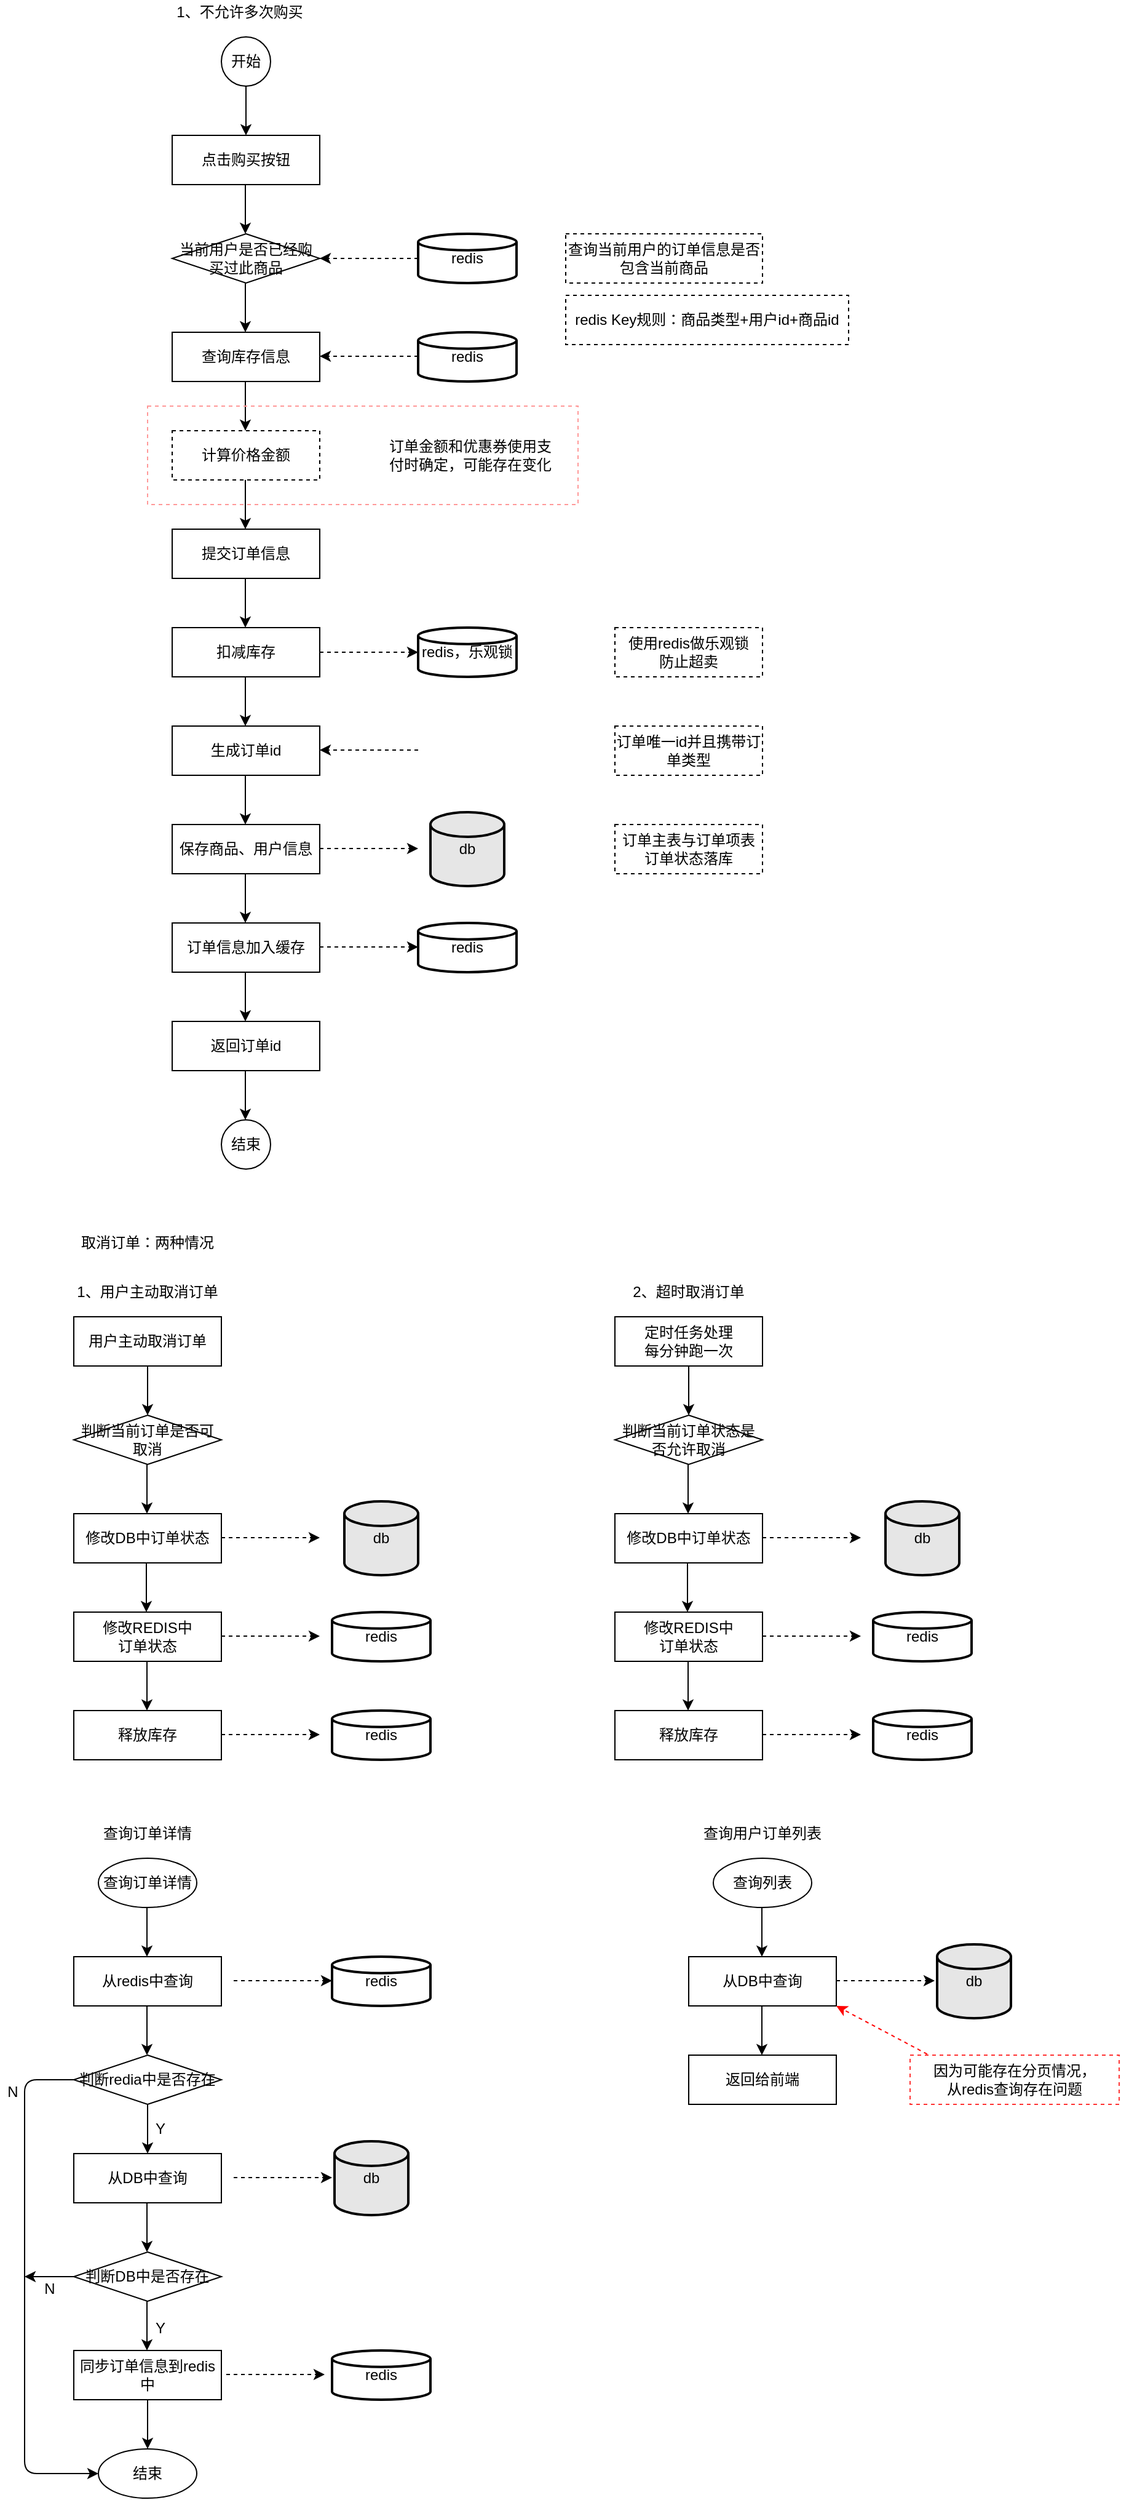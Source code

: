 <mxfile version="12.4.3" type="github" pages="1">
  <diagram id="hI4YDo3AI47wquy1er2c" name="第 1 页">
    <mxGraphModel dx="1550" dy="787" grid="1" gridSize="10" guides="1" tooltips="1" connect="1" arrows="1" fold="1" page="1" pageScale="1" pageWidth="1169" pageHeight="1654" math="0" shadow="0">
      <root>
        <mxCell id="0"/>
        <mxCell id="1" parent="0"/>
        <mxCell id="9cM0dpcqt3-kv-jDEAqP-2" value="开始" style="ellipse;whiteSpace=wrap;html=1;aspect=fixed;" vertex="1" parent="1">
          <mxGeometry x="200" y="80" width="40" height="40" as="geometry"/>
        </mxCell>
        <mxCell id="9cM0dpcqt3-kv-jDEAqP-5" value="点击购买按钮" style="rounded=0;whiteSpace=wrap;html=1;" vertex="1" parent="1">
          <mxGeometry x="160" y="160" width="120" height="40" as="geometry"/>
        </mxCell>
        <mxCell id="9cM0dpcqt3-kv-jDEAqP-7" value="当前用户是否已经购买过此商品" style="rhombus;whiteSpace=wrap;html=1;" vertex="1" parent="1">
          <mxGeometry x="160" y="240" width="120" height="40" as="geometry"/>
        </mxCell>
        <mxCell id="9cM0dpcqt3-kv-jDEAqP-9" value="查询库存信息" style="rounded=0;whiteSpace=wrap;html=1;" vertex="1" parent="1">
          <mxGeometry x="160" y="320" width="120" height="40" as="geometry"/>
        </mxCell>
        <mxCell id="9cM0dpcqt3-kv-jDEAqP-10" value="计算价格金额" style="rounded=0;whiteSpace=wrap;html=1;dashed=1;" vertex="1" parent="1">
          <mxGeometry x="160" y="400" width="120" height="40" as="geometry"/>
        </mxCell>
        <mxCell id="9cM0dpcqt3-kv-jDEAqP-13" value="1、不允许多次购买" style="text;html=1;strokeColor=none;fillColor=none;align=center;verticalAlign=middle;whiteSpace=wrap;rounded=0;" vertex="1" parent="1">
          <mxGeometry x="160" y="50" width="110" height="20" as="geometry"/>
        </mxCell>
        <mxCell id="9cM0dpcqt3-kv-jDEAqP-16" value="redis" style="strokeWidth=2;html=1;shape=mxgraph.flowchart.database;whiteSpace=wrap;" vertex="1" parent="1">
          <mxGeometry x="360" y="240" width="80" height="40" as="geometry"/>
        </mxCell>
        <mxCell id="9cM0dpcqt3-kv-jDEAqP-17" value="" style="endArrow=classic;html=1;dashed=1;entryX=1;entryY=0.5;entryDx=0;entryDy=0;exitX=0;exitY=0.5;exitDx=0;exitDy=0;exitPerimeter=0;" edge="1" parent="1" source="9cM0dpcqt3-kv-jDEAqP-16" target="9cM0dpcqt3-kv-jDEAqP-7">
          <mxGeometry width="50" height="50" relative="1" as="geometry">
            <mxPoint x="330" y="360" as="sourcePoint"/>
            <mxPoint x="380" y="310" as="targetPoint"/>
          </mxGeometry>
        </mxCell>
        <mxCell id="9cM0dpcqt3-kv-jDEAqP-18" value="redis" style="strokeWidth=2;html=1;shape=mxgraph.flowchart.database;whiteSpace=wrap;" vertex="1" parent="1">
          <mxGeometry x="360" y="320" width="80" height="40" as="geometry"/>
        </mxCell>
        <mxCell id="9cM0dpcqt3-kv-jDEAqP-19" value="" style="endArrow=classic;html=1;dashed=1;entryX=1;entryY=0.5;entryDx=0;entryDy=0;exitX=0;exitY=0.5;exitDx=0;exitDy=0;exitPerimeter=0;" edge="1" parent="1">
          <mxGeometry width="50" height="50" relative="1" as="geometry">
            <mxPoint x="360" y="339.5" as="sourcePoint"/>
            <mxPoint x="280" y="339.5" as="targetPoint"/>
          </mxGeometry>
        </mxCell>
        <mxCell id="9cM0dpcqt3-kv-jDEAqP-21" value="提交订单信息" style="rounded=0;whiteSpace=wrap;html=1;" vertex="1" parent="1">
          <mxGeometry x="160" y="480" width="120" height="40" as="geometry"/>
        </mxCell>
        <mxCell id="9cM0dpcqt3-kv-jDEAqP-22" value="扣减库存" style="rounded=0;whiteSpace=wrap;html=1;" vertex="1" parent="1">
          <mxGeometry x="160" y="560" width="120" height="40" as="geometry"/>
        </mxCell>
        <mxCell id="9cM0dpcqt3-kv-jDEAqP-23" value="redis，乐观锁" style="strokeWidth=2;html=1;shape=mxgraph.flowchart.database;whiteSpace=wrap;" vertex="1" parent="1">
          <mxGeometry x="360" y="560" width="80" height="40" as="geometry"/>
        </mxCell>
        <mxCell id="9cM0dpcqt3-kv-jDEAqP-24" value="生成订单id" style="rounded=0;whiteSpace=wrap;html=1;" vertex="1" parent="1">
          <mxGeometry x="160" y="640" width="120" height="40" as="geometry"/>
        </mxCell>
        <mxCell id="9cM0dpcqt3-kv-jDEAqP-25" value="" style="endArrow=classic;html=1;exitX=0.5;exitY=1;exitDx=0;exitDy=0;entryX=0.5;entryY=0;entryDx=0;entryDy=0;" edge="1" parent="1" source="9cM0dpcqt3-kv-jDEAqP-2" target="9cM0dpcqt3-kv-jDEAqP-5">
          <mxGeometry width="50" height="50" relative="1" as="geometry">
            <mxPoint x="330" y="170" as="sourcePoint"/>
            <mxPoint x="380" y="120" as="targetPoint"/>
          </mxGeometry>
        </mxCell>
        <mxCell id="9cM0dpcqt3-kv-jDEAqP-27" value="" style="endArrow=classic;html=1;exitX=0.5;exitY=1;exitDx=0;exitDy=0;entryX=0.5;entryY=0;entryDx=0;entryDy=0;" edge="1" parent="1">
          <mxGeometry width="50" height="50" relative="1" as="geometry">
            <mxPoint x="219.5" y="200" as="sourcePoint"/>
            <mxPoint x="219.5" y="240" as="targetPoint"/>
          </mxGeometry>
        </mxCell>
        <mxCell id="9cM0dpcqt3-kv-jDEAqP-28" value="" style="endArrow=classic;html=1;exitX=0.5;exitY=1;exitDx=0;exitDy=0;entryX=0.5;entryY=0;entryDx=0;entryDy=0;" edge="1" parent="1">
          <mxGeometry width="50" height="50" relative="1" as="geometry">
            <mxPoint x="219.5" y="280" as="sourcePoint"/>
            <mxPoint x="219.5" y="320" as="targetPoint"/>
          </mxGeometry>
        </mxCell>
        <mxCell id="9cM0dpcqt3-kv-jDEAqP-29" value="" style="endArrow=classic;html=1;exitX=0.5;exitY=1;exitDx=0;exitDy=0;entryX=0.5;entryY=0;entryDx=0;entryDy=0;" edge="1" parent="1">
          <mxGeometry width="50" height="50" relative="1" as="geometry">
            <mxPoint x="219.5" y="360" as="sourcePoint"/>
            <mxPoint x="219.5" y="400" as="targetPoint"/>
          </mxGeometry>
        </mxCell>
        <mxCell id="9cM0dpcqt3-kv-jDEAqP-30" value="" style="endArrow=classic;html=1;exitX=0.5;exitY=1;exitDx=0;exitDy=0;entryX=0.5;entryY=0;entryDx=0;entryDy=0;" edge="1" parent="1">
          <mxGeometry width="50" height="50" relative="1" as="geometry">
            <mxPoint x="219.5" y="440" as="sourcePoint"/>
            <mxPoint x="219.5" y="480" as="targetPoint"/>
          </mxGeometry>
        </mxCell>
        <mxCell id="9cM0dpcqt3-kv-jDEAqP-31" value="" style="endArrow=classic;html=1;exitX=0.5;exitY=1;exitDx=0;exitDy=0;entryX=0.5;entryY=0;entryDx=0;entryDy=0;" edge="1" parent="1">
          <mxGeometry width="50" height="50" relative="1" as="geometry">
            <mxPoint x="219.5" y="520" as="sourcePoint"/>
            <mxPoint x="219.5" y="560" as="targetPoint"/>
          </mxGeometry>
        </mxCell>
        <mxCell id="9cM0dpcqt3-kv-jDEAqP-32" value="" style="endArrow=classic;html=1;exitX=0.5;exitY=1;exitDx=0;exitDy=0;entryX=0.5;entryY=0;entryDx=0;entryDy=0;" edge="1" parent="1">
          <mxGeometry width="50" height="50" relative="1" as="geometry">
            <mxPoint x="219.5" y="600" as="sourcePoint"/>
            <mxPoint x="219.5" y="640" as="targetPoint"/>
          </mxGeometry>
        </mxCell>
        <mxCell id="9cM0dpcqt3-kv-jDEAqP-33" value="" style="endArrow=classic;html=1;exitX=0.5;exitY=1;exitDx=0;exitDy=0;entryX=0.5;entryY=0;entryDx=0;entryDy=0;" edge="1" parent="1">
          <mxGeometry width="50" height="50" relative="1" as="geometry">
            <mxPoint x="219.5" y="680" as="sourcePoint"/>
            <mxPoint x="219.5" y="720" as="targetPoint"/>
          </mxGeometry>
        </mxCell>
        <mxCell id="9cM0dpcqt3-kv-jDEAqP-36" value="" style="endArrow=classic;html=1;dashed=1;exitX=1;exitY=0.5;exitDx=0;exitDy=0;entryX=0;entryY=0.5;entryDx=0;entryDy=0;entryPerimeter=0;" edge="1" parent="1" source="9cM0dpcqt3-kv-jDEAqP-22" target="9cM0dpcqt3-kv-jDEAqP-23">
          <mxGeometry width="50" height="50" relative="1" as="geometry">
            <mxPoint x="400" y="530" as="sourcePoint"/>
            <mxPoint x="440" y="510" as="targetPoint"/>
          </mxGeometry>
        </mxCell>
        <mxCell id="9cM0dpcqt3-kv-jDEAqP-41" value="" style="shape=image;html=1;verticalAlign=top;verticalLabelPosition=bottom;labelBackgroundColor=#ffffff;imageAspect=0;aspect=fixed;image=https://cdn3.iconfinder.com/data/icons/adobe-tools/512/Id-128.png" vertex="1" parent="1">
          <mxGeometry x="370" y="630" width="60" height="60" as="geometry"/>
        </mxCell>
        <mxCell id="9cM0dpcqt3-kv-jDEAqP-42" value="" style="endArrow=classic;html=1;dashed=1;entryX=1;entryY=0.5;entryDx=0;entryDy=0;exitX=0;exitY=0.5;exitDx=0;exitDy=0;exitPerimeter=0;" edge="1" parent="1">
          <mxGeometry width="50" height="50" relative="1" as="geometry">
            <mxPoint x="360" y="659.5" as="sourcePoint"/>
            <mxPoint x="280" y="659.5" as="targetPoint"/>
          </mxGeometry>
        </mxCell>
        <mxCell id="9cM0dpcqt3-kv-jDEAqP-43" value="保存商品、用户信息" style="rounded=0;whiteSpace=wrap;html=1;" vertex="1" parent="1">
          <mxGeometry x="160" y="720" width="120" height="40" as="geometry"/>
        </mxCell>
        <mxCell id="9cM0dpcqt3-kv-jDEAqP-45" value="" style="endArrow=classic;html=1;dashed=1;exitX=1;exitY=0.5;exitDx=0;exitDy=0;entryX=0;entryY=0.5;entryDx=0;entryDy=0;entryPerimeter=0;" edge="1" parent="1">
          <mxGeometry width="50" height="50" relative="1" as="geometry">
            <mxPoint x="280" y="739.5" as="sourcePoint"/>
            <mxPoint x="360" y="739.5" as="targetPoint"/>
          </mxGeometry>
        </mxCell>
        <mxCell id="9cM0dpcqt3-kv-jDEAqP-46" value="订单信息加入缓存" style="rounded=0;whiteSpace=wrap;html=1;" vertex="1" parent="1">
          <mxGeometry x="160" y="800" width="120" height="40" as="geometry"/>
        </mxCell>
        <mxCell id="9cM0dpcqt3-kv-jDEAqP-47" value="" style="endArrow=classic;html=1;exitX=0.5;exitY=1;exitDx=0;exitDy=0;entryX=0.5;entryY=0;entryDx=0;entryDy=0;" edge="1" parent="1">
          <mxGeometry width="50" height="50" relative="1" as="geometry">
            <mxPoint x="219.5" y="760" as="sourcePoint"/>
            <mxPoint x="219.5" y="800" as="targetPoint"/>
          </mxGeometry>
        </mxCell>
        <mxCell id="9cM0dpcqt3-kv-jDEAqP-50" value="redis" style="strokeWidth=2;html=1;shape=mxgraph.flowchart.database;whiteSpace=wrap;" vertex="1" parent="1">
          <mxGeometry x="360" y="800" width="80" height="40" as="geometry"/>
        </mxCell>
        <mxCell id="9cM0dpcqt3-kv-jDEAqP-51" value="" style="endArrow=classic;html=1;dashed=1;exitX=1;exitY=0.5;exitDx=0;exitDy=0;entryX=0;entryY=0.5;entryDx=0;entryDy=0;entryPerimeter=0;" edge="1" parent="1">
          <mxGeometry width="50" height="50" relative="1" as="geometry">
            <mxPoint x="280" y="819.5" as="sourcePoint"/>
            <mxPoint x="360" y="819.5" as="targetPoint"/>
          </mxGeometry>
        </mxCell>
        <mxCell id="9cM0dpcqt3-kv-jDEAqP-52" value="db" style="strokeWidth=2;html=1;shape=mxgraph.flowchart.database;whiteSpace=wrap;fillColor=#E6E6E6;" vertex="1" parent="1">
          <mxGeometry x="370" y="710" width="60" height="60" as="geometry"/>
        </mxCell>
        <mxCell id="9cM0dpcqt3-kv-jDEAqP-53" value="返回订单id" style="rounded=0;whiteSpace=wrap;html=1;" vertex="1" parent="1">
          <mxGeometry x="160" y="880" width="120" height="40" as="geometry"/>
        </mxCell>
        <mxCell id="9cM0dpcqt3-kv-jDEAqP-54" value="" style="endArrow=classic;html=1;exitX=0.5;exitY=1;exitDx=0;exitDy=0;entryX=0.5;entryY=0;entryDx=0;entryDy=0;" edge="1" parent="1">
          <mxGeometry width="50" height="50" relative="1" as="geometry">
            <mxPoint x="219.5" y="840" as="sourcePoint"/>
            <mxPoint x="219.5" y="880" as="targetPoint"/>
          </mxGeometry>
        </mxCell>
        <mxCell id="9cM0dpcqt3-kv-jDEAqP-56" value="结束" style="ellipse;whiteSpace=wrap;html=1;aspect=fixed;" vertex="1" parent="1">
          <mxGeometry x="200" y="960" width="40" height="40" as="geometry"/>
        </mxCell>
        <mxCell id="9cM0dpcqt3-kv-jDEAqP-57" value="" style="endArrow=classic;html=1;exitX=0.5;exitY=1;exitDx=0;exitDy=0;entryX=0.5;entryY=0;entryDx=0;entryDy=0;" edge="1" parent="1">
          <mxGeometry width="50" height="50" relative="1" as="geometry">
            <mxPoint x="219.5" y="920" as="sourcePoint"/>
            <mxPoint x="219.5" y="960" as="targetPoint"/>
          </mxGeometry>
        </mxCell>
        <mxCell id="9cM0dpcqt3-kv-jDEAqP-59" value="使用redis做乐观锁&lt;br&gt;防止超卖" style="rounded=0;whiteSpace=wrap;html=1;fillColor=none;dashed=1;" vertex="1" parent="1">
          <mxGeometry x="520" y="560" width="120" height="40" as="geometry"/>
        </mxCell>
        <mxCell id="9cM0dpcqt3-kv-jDEAqP-60" value="订单唯一id并且携带订单类型" style="rounded=0;whiteSpace=wrap;html=1;fillColor=none;dashed=1;" vertex="1" parent="1">
          <mxGeometry x="520" y="640" width="120" height="40" as="geometry"/>
        </mxCell>
        <mxCell id="9cM0dpcqt3-kv-jDEAqP-61" value="订单主表与订单项表&lt;br&gt;订单状态落库" style="rounded=0;whiteSpace=wrap;html=1;fillColor=none;dashed=1;" vertex="1" parent="1">
          <mxGeometry x="520" y="720" width="120" height="40" as="geometry"/>
        </mxCell>
        <mxCell id="9cM0dpcqt3-kv-jDEAqP-64" value="查询当前用户的订单信息是否&lt;br&gt;包含当前商品" style="rounded=0;whiteSpace=wrap;html=1;fillColor=none;dashed=1;" vertex="1" parent="1">
          <mxGeometry x="480" y="240" width="160" height="40" as="geometry"/>
        </mxCell>
        <mxCell id="9cM0dpcqt3-kv-jDEAqP-65" value="" style="rounded=0;whiteSpace=wrap;html=1;dashed=1;fillColor=none;strokeColor=#FF9999;" vertex="1" parent="1">
          <mxGeometry x="140" y="380" width="350" height="80" as="geometry"/>
        </mxCell>
        <mxCell id="9cM0dpcqt3-kv-jDEAqP-66" value="订单金额和优惠券使用支付时确定，可能存在变化" style="text;html=1;strokeColor=none;fillColor=none;align=center;verticalAlign=middle;whiteSpace=wrap;rounded=0;dashed=1;" vertex="1" parent="1">
          <mxGeometry x="335" y="410" width="135" height="20" as="geometry"/>
        </mxCell>
        <mxCell id="9cM0dpcqt3-kv-jDEAqP-70" value="redis Key规则：商品类型+用户id+商品id" style="rounded=0;whiteSpace=wrap;html=1;fillColor=none;dashed=1;" vertex="1" parent="1">
          <mxGeometry x="480" y="290" width="230" height="40" as="geometry"/>
        </mxCell>
        <mxCell id="9cM0dpcqt3-kv-jDEAqP-72" value="取消订单：两种情况" style="text;html=1;strokeColor=none;fillColor=none;align=center;verticalAlign=middle;whiteSpace=wrap;rounded=0;dashed=1;" vertex="1" parent="1">
          <mxGeometry x="80" y="1050" width="120" height="20" as="geometry"/>
        </mxCell>
        <mxCell id="9cM0dpcqt3-kv-jDEAqP-73" value="1、用户主动取消订单" style="text;html=1;strokeColor=none;fillColor=none;align=center;verticalAlign=middle;whiteSpace=wrap;rounded=0;dashed=1;" vertex="1" parent="1">
          <mxGeometry x="80" y="1090" width="120" height="20" as="geometry"/>
        </mxCell>
        <mxCell id="9cM0dpcqt3-kv-jDEAqP-76" value="用户主动取消订单" style="rounded=0;whiteSpace=wrap;html=1;strokeColor=#000000;fillColor=none;" vertex="1" parent="1">
          <mxGeometry x="80" y="1120" width="120" height="40" as="geometry"/>
        </mxCell>
        <mxCell id="9cM0dpcqt3-kv-jDEAqP-81" value="修改DB中订单状态" style="rounded=0;whiteSpace=wrap;html=1;strokeColor=#000000;fillColor=none;" vertex="1" parent="1">
          <mxGeometry x="80" y="1280" width="120" height="40" as="geometry"/>
        </mxCell>
        <mxCell id="9cM0dpcqt3-kv-jDEAqP-83" value="修改REDIS中&lt;br&gt;订单状态" style="rounded=0;whiteSpace=wrap;html=1;strokeColor=#000000;fillColor=none;" vertex="1" parent="1">
          <mxGeometry x="80" y="1360" width="120" height="40" as="geometry"/>
        </mxCell>
        <mxCell id="9cM0dpcqt3-kv-jDEAqP-84" value="db" style="strokeWidth=2;html=1;shape=mxgraph.flowchart.database;whiteSpace=wrap;fillColor=#E6E6E6;" vertex="1" parent="1">
          <mxGeometry x="300" y="1270" width="60" height="60" as="geometry"/>
        </mxCell>
        <mxCell id="9cM0dpcqt3-kv-jDEAqP-85" value="" style="endArrow=classic;html=1;dashed=1;exitX=1;exitY=0.5;exitDx=0;exitDy=0;entryX=0;entryY=0.5;entryDx=0;entryDy=0;entryPerimeter=0;" edge="1" parent="1">
          <mxGeometry width="50" height="50" relative="1" as="geometry">
            <mxPoint x="200" y="1299.5" as="sourcePoint"/>
            <mxPoint x="280" y="1299.5" as="targetPoint"/>
          </mxGeometry>
        </mxCell>
        <mxCell id="9cM0dpcqt3-kv-jDEAqP-87" value="" style="endArrow=classic;html=1;dashed=1;exitX=1;exitY=0.5;exitDx=0;exitDy=0;entryX=0;entryY=0.5;entryDx=0;entryDy=0;entryPerimeter=0;" edge="1" parent="1">
          <mxGeometry width="50" height="50" relative="1" as="geometry">
            <mxPoint x="200" y="1379.5" as="sourcePoint"/>
            <mxPoint x="280" y="1379.5" as="targetPoint"/>
          </mxGeometry>
        </mxCell>
        <mxCell id="9cM0dpcqt3-kv-jDEAqP-88" value="redis" style="strokeWidth=2;html=1;shape=mxgraph.flowchart.database;whiteSpace=wrap;" vertex="1" parent="1">
          <mxGeometry x="290" y="1360" width="80" height="40" as="geometry"/>
        </mxCell>
        <mxCell id="9cM0dpcqt3-kv-jDEAqP-89" value="判断当前订单是否可取消" style="rhombus;whiteSpace=wrap;html=1;strokeColor=#000000;fillColor=none;" vertex="1" parent="1">
          <mxGeometry x="80" y="1200" width="120" height="40" as="geometry"/>
        </mxCell>
        <mxCell id="9cM0dpcqt3-kv-jDEAqP-90" value="" style="endArrow=classic;html=1;exitX=0.5;exitY=1;exitDx=0;exitDy=0;entryX=0.5;entryY=0;entryDx=0;entryDy=0;" edge="1" parent="1" source="9cM0dpcqt3-kv-jDEAqP-76" target="9cM0dpcqt3-kv-jDEAqP-89">
          <mxGeometry width="50" height="50" relative="1" as="geometry">
            <mxPoint x="330" y="1170" as="sourcePoint"/>
            <mxPoint x="380" y="1120" as="targetPoint"/>
          </mxGeometry>
        </mxCell>
        <mxCell id="9cM0dpcqt3-kv-jDEAqP-92" value="" style="endArrow=classic;html=1;exitX=0.5;exitY=1;exitDx=0;exitDy=0;entryX=0.5;entryY=0;entryDx=0;entryDy=0;" edge="1" parent="1">
          <mxGeometry width="50" height="50" relative="1" as="geometry">
            <mxPoint x="139.5" y="1240" as="sourcePoint"/>
            <mxPoint x="139.5" y="1280" as="targetPoint"/>
          </mxGeometry>
        </mxCell>
        <mxCell id="9cM0dpcqt3-kv-jDEAqP-93" value="" style="endArrow=classic;html=1;exitX=0.5;exitY=1;exitDx=0;exitDy=0;entryX=0.5;entryY=0;entryDx=0;entryDy=0;" edge="1" parent="1">
          <mxGeometry width="50" height="50" relative="1" as="geometry">
            <mxPoint x="139" y="1320" as="sourcePoint"/>
            <mxPoint x="139" y="1360" as="targetPoint"/>
          </mxGeometry>
        </mxCell>
        <mxCell id="9cM0dpcqt3-kv-jDEAqP-117" value="2、超时取消订单" style="text;html=1;strokeColor=none;fillColor=none;align=center;verticalAlign=middle;whiteSpace=wrap;rounded=0;dashed=1;" vertex="1" parent="1">
          <mxGeometry x="520" y="1090" width="120" height="20" as="geometry"/>
        </mxCell>
        <mxCell id="9cM0dpcqt3-kv-jDEAqP-118" value="定时任务处理&lt;br&gt;每分钟跑一次" style="rounded=0;whiteSpace=wrap;html=1;strokeColor=#000000;fillColor=none;" vertex="1" parent="1">
          <mxGeometry x="520" y="1120" width="120" height="40" as="geometry"/>
        </mxCell>
        <mxCell id="9cM0dpcqt3-kv-jDEAqP-119" value="修改DB中订单状态" style="rounded=0;whiteSpace=wrap;html=1;strokeColor=#000000;fillColor=none;" vertex="1" parent="1">
          <mxGeometry x="520" y="1280" width="120" height="40" as="geometry"/>
        </mxCell>
        <mxCell id="9cM0dpcqt3-kv-jDEAqP-120" value="修改REDIS中&lt;br&gt;订单状态" style="rounded=0;whiteSpace=wrap;html=1;strokeColor=#000000;fillColor=none;" vertex="1" parent="1">
          <mxGeometry x="520" y="1360" width="120" height="40" as="geometry"/>
        </mxCell>
        <mxCell id="9cM0dpcqt3-kv-jDEAqP-121" value="db" style="strokeWidth=2;html=1;shape=mxgraph.flowchart.database;whiteSpace=wrap;fillColor=#E6E6E6;" vertex="1" parent="1">
          <mxGeometry x="740" y="1270" width="60" height="60" as="geometry"/>
        </mxCell>
        <mxCell id="9cM0dpcqt3-kv-jDEAqP-122" value="" style="endArrow=classic;html=1;dashed=1;exitX=1;exitY=0.5;exitDx=0;exitDy=0;entryX=0;entryY=0.5;entryDx=0;entryDy=0;entryPerimeter=0;" edge="1" parent="1">
          <mxGeometry width="50" height="50" relative="1" as="geometry">
            <mxPoint x="640" y="1299.5" as="sourcePoint"/>
            <mxPoint x="720" y="1299.5" as="targetPoint"/>
          </mxGeometry>
        </mxCell>
        <mxCell id="9cM0dpcqt3-kv-jDEAqP-123" value="" style="endArrow=classic;html=1;dashed=1;exitX=1;exitY=0.5;exitDx=0;exitDy=0;entryX=0;entryY=0.5;entryDx=0;entryDy=0;entryPerimeter=0;" edge="1" parent="1">
          <mxGeometry width="50" height="50" relative="1" as="geometry">
            <mxPoint x="640" y="1379.5" as="sourcePoint"/>
            <mxPoint x="720" y="1379.5" as="targetPoint"/>
          </mxGeometry>
        </mxCell>
        <mxCell id="9cM0dpcqt3-kv-jDEAqP-124" value="redis" style="strokeWidth=2;html=1;shape=mxgraph.flowchart.database;whiteSpace=wrap;" vertex="1" parent="1">
          <mxGeometry x="730" y="1360" width="80" height="40" as="geometry"/>
        </mxCell>
        <mxCell id="9cM0dpcqt3-kv-jDEAqP-125" value="判断当前订单状态是否允许取消" style="rhombus;whiteSpace=wrap;html=1;strokeColor=#000000;fillColor=none;" vertex="1" parent="1">
          <mxGeometry x="520" y="1200" width="120" height="40" as="geometry"/>
        </mxCell>
        <mxCell id="9cM0dpcqt3-kv-jDEAqP-126" value="" style="endArrow=classic;html=1;exitX=0.5;exitY=1;exitDx=0;exitDy=0;entryX=0.5;entryY=0;entryDx=0;entryDy=0;" edge="1" parent="1" source="9cM0dpcqt3-kv-jDEAqP-118" target="9cM0dpcqt3-kv-jDEAqP-125">
          <mxGeometry width="50" height="50" relative="1" as="geometry">
            <mxPoint x="770" y="1170" as="sourcePoint"/>
            <mxPoint x="820" y="1120" as="targetPoint"/>
          </mxGeometry>
        </mxCell>
        <mxCell id="9cM0dpcqt3-kv-jDEAqP-127" value="" style="endArrow=classic;html=1;exitX=0.5;exitY=1;exitDx=0;exitDy=0;entryX=0.5;entryY=0;entryDx=0;entryDy=0;" edge="1" parent="1">
          <mxGeometry width="50" height="50" relative="1" as="geometry">
            <mxPoint x="579.5" y="1240" as="sourcePoint"/>
            <mxPoint x="579.5" y="1280" as="targetPoint"/>
          </mxGeometry>
        </mxCell>
        <mxCell id="9cM0dpcqt3-kv-jDEAqP-128" value="" style="endArrow=classic;html=1;exitX=0.5;exitY=1;exitDx=0;exitDy=0;entryX=0.5;entryY=0;entryDx=0;entryDy=0;" edge="1" parent="1">
          <mxGeometry width="50" height="50" relative="1" as="geometry">
            <mxPoint x="579" y="1320" as="sourcePoint"/>
            <mxPoint x="579" y="1360" as="targetPoint"/>
          </mxGeometry>
        </mxCell>
        <mxCell id="9cM0dpcqt3-kv-jDEAqP-129" value="释放库存" style="rounded=0;whiteSpace=wrap;html=1;strokeColor=#000000;fillColor=none;" vertex="1" parent="1">
          <mxGeometry x="80" y="1440" width="120" height="40" as="geometry"/>
        </mxCell>
        <mxCell id="9cM0dpcqt3-kv-jDEAqP-130" value="" style="endArrow=classic;html=1;dashed=1;exitX=1;exitY=0.5;exitDx=0;exitDy=0;entryX=0;entryY=0.5;entryDx=0;entryDy=0;entryPerimeter=0;" edge="1" parent="1">
          <mxGeometry width="50" height="50" relative="1" as="geometry">
            <mxPoint x="200" y="1459.5" as="sourcePoint"/>
            <mxPoint x="280" y="1459.5" as="targetPoint"/>
          </mxGeometry>
        </mxCell>
        <mxCell id="9cM0dpcqt3-kv-jDEAqP-131" value="redis" style="strokeWidth=2;html=1;shape=mxgraph.flowchart.database;whiteSpace=wrap;" vertex="1" parent="1">
          <mxGeometry x="290" y="1440" width="80" height="40" as="geometry"/>
        </mxCell>
        <mxCell id="9cM0dpcqt3-kv-jDEAqP-132" value="" style="endArrow=classic;html=1;exitX=0.5;exitY=1;exitDx=0;exitDy=0;entryX=0.5;entryY=0;entryDx=0;entryDy=0;" edge="1" parent="1">
          <mxGeometry width="50" height="50" relative="1" as="geometry">
            <mxPoint x="139.5" y="1400" as="sourcePoint"/>
            <mxPoint x="139.5" y="1440" as="targetPoint"/>
          </mxGeometry>
        </mxCell>
        <mxCell id="9cM0dpcqt3-kv-jDEAqP-134" value="释放库存" style="rounded=0;whiteSpace=wrap;html=1;strokeColor=#000000;fillColor=none;" vertex="1" parent="1">
          <mxGeometry x="520" y="1440" width="120" height="40" as="geometry"/>
        </mxCell>
        <mxCell id="9cM0dpcqt3-kv-jDEAqP-135" value="" style="endArrow=classic;html=1;dashed=1;exitX=1;exitY=0.5;exitDx=0;exitDy=0;entryX=0;entryY=0.5;entryDx=0;entryDy=0;entryPerimeter=0;" edge="1" parent="1">
          <mxGeometry width="50" height="50" relative="1" as="geometry">
            <mxPoint x="640" y="1459.5" as="sourcePoint"/>
            <mxPoint x="720" y="1459.5" as="targetPoint"/>
          </mxGeometry>
        </mxCell>
        <mxCell id="9cM0dpcqt3-kv-jDEAqP-136" value="redis" style="strokeWidth=2;html=1;shape=mxgraph.flowchart.database;whiteSpace=wrap;" vertex="1" parent="1">
          <mxGeometry x="730" y="1440" width="80" height="40" as="geometry"/>
        </mxCell>
        <mxCell id="9cM0dpcqt3-kv-jDEAqP-137" value="" style="endArrow=classic;html=1;exitX=0.5;exitY=1;exitDx=0;exitDy=0;entryX=0.5;entryY=0;entryDx=0;entryDy=0;" edge="1" parent="1">
          <mxGeometry width="50" height="50" relative="1" as="geometry">
            <mxPoint x="579.5" y="1400" as="sourcePoint"/>
            <mxPoint x="579.5" y="1440" as="targetPoint"/>
          </mxGeometry>
        </mxCell>
        <mxCell id="9cM0dpcqt3-kv-jDEAqP-139" value="查询订单详情" style="text;html=1;strokeColor=none;fillColor=none;align=center;verticalAlign=middle;whiteSpace=wrap;rounded=0;dashed=1;" vertex="1" parent="1">
          <mxGeometry x="80" y="1530" width="120" height="20" as="geometry"/>
        </mxCell>
        <mxCell id="9cM0dpcqt3-kv-jDEAqP-141" value="查询订单详情" style="ellipse;whiteSpace=wrap;html=1;strokeColor=#000000;fillColor=none;" vertex="1" parent="1">
          <mxGeometry x="100" y="1560" width="80" height="40" as="geometry"/>
        </mxCell>
        <mxCell id="9cM0dpcqt3-kv-jDEAqP-143" value="" style="endArrow=classic;html=1;exitX=0.5;exitY=1;exitDx=0;exitDy=0;entryX=0.5;entryY=0;entryDx=0;entryDy=0;" edge="1" parent="1">
          <mxGeometry width="50" height="50" relative="1" as="geometry">
            <mxPoint x="139.5" y="1600" as="sourcePoint"/>
            <mxPoint x="139.5" y="1640" as="targetPoint"/>
          </mxGeometry>
        </mxCell>
        <mxCell id="9cM0dpcqt3-kv-jDEAqP-144" value="从redis中查询" style="rounded=0;whiteSpace=wrap;html=1;strokeColor=#000000;fillColor=none;" vertex="1" parent="1">
          <mxGeometry x="80" y="1640" width="120" height="40" as="geometry"/>
        </mxCell>
        <mxCell id="9cM0dpcqt3-kv-jDEAqP-146" value="判断redia中是否存在" style="rhombus;whiteSpace=wrap;html=1;strokeColor=#000000;fillColor=none;" vertex="1" parent="1">
          <mxGeometry x="80" y="1720" width="120" height="40" as="geometry"/>
        </mxCell>
        <mxCell id="9cM0dpcqt3-kv-jDEAqP-147" value="" style="endArrow=classic;html=1;dashed=1;exitX=1;exitY=0.5;exitDx=0;exitDy=0;entryX=0;entryY=0.5;entryDx=0;entryDy=0;entryPerimeter=0;" edge="1" parent="1">
          <mxGeometry width="50" height="50" relative="1" as="geometry">
            <mxPoint x="210" y="1659.5" as="sourcePoint"/>
            <mxPoint x="290" y="1659.5" as="targetPoint"/>
          </mxGeometry>
        </mxCell>
        <mxCell id="9cM0dpcqt3-kv-jDEAqP-148" value="redis" style="strokeWidth=2;html=1;shape=mxgraph.flowchart.database;whiteSpace=wrap;" vertex="1" parent="1">
          <mxGeometry x="290" y="1640" width="80" height="40" as="geometry"/>
        </mxCell>
        <mxCell id="9cM0dpcqt3-kv-jDEAqP-149" value="" style="endArrow=classic;html=1;exitX=0.5;exitY=1;exitDx=0;exitDy=0;entryX=0.5;entryY=0;entryDx=0;entryDy=0;" edge="1" parent="1">
          <mxGeometry width="50" height="50" relative="1" as="geometry">
            <mxPoint x="139.5" y="1680" as="sourcePoint"/>
            <mxPoint x="139.5" y="1720" as="targetPoint"/>
          </mxGeometry>
        </mxCell>
        <mxCell id="9cM0dpcqt3-kv-jDEAqP-150" value="结束" style="ellipse;whiteSpace=wrap;html=1;strokeColor=#000000;fillColor=none;" vertex="1" parent="1">
          <mxGeometry x="100" y="2040" width="80" height="40" as="geometry"/>
        </mxCell>
        <mxCell id="9cM0dpcqt3-kv-jDEAqP-151" value="从DB中查询" style="rounded=0;whiteSpace=wrap;html=1;strokeColor=#000000;fillColor=none;" vertex="1" parent="1">
          <mxGeometry x="80" y="1800" width="120" height="40" as="geometry"/>
        </mxCell>
        <mxCell id="9cM0dpcqt3-kv-jDEAqP-152" value="" style="endArrow=classic;html=1;dashed=1;exitX=1;exitY=0.5;exitDx=0;exitDy=0;entryX=0;entryY=0.5;entryDx=0;entryDy=0;entryPerimeter=0;" edge="1" parent="1">
          <mxGeometry width="50" height="50" relative="1" as="geometry">
            <mxPoint x="210" y="1819.5" as="sourcePoint"/>
            <mxPoint x="290" y="1819.5" as="targetPoint"/>
          </mxGeometry>
        </mxCell>
        <mxCell id="9cM0dpcqt3-kv-jDEAqP-154" value="db" style="strokeWidth=2;html=1;shape=mxgraph.flowchart.database;whiteSpace=wrap;fillColor=#E6E6E6;" vertex="1" parent="1">
          <mxGeometry x="292" y="1790" width="60" height="60" as="geometry"/>
        </mxCell>
        <mxCell id="9cM0dpcqt3-kv-jDEAqP-155" value="" style="endArrow=classic;html=1;exitX=0.5;exitY=1;exitDx=0;exitDy=0;entryX=0.5;entryY=0;entryDx=0;entryDy=0;" edge="1" parent="1">
          <mxGeometry width="50" height="50" relative="1" as="geometry">
            <mxPoint x="140" y="1760" as="sourcePoint"/>
            <mxPoint x="140" y="1800" as="targetPoint"/>
          </mxGeometry>
        </mxCell>
        <mxCell id="9cM0dpcqt3-kv-jDEAqP-159" value="" style="endArrow=classic;html=1;dashed=1;exitX=1;exitY=0.5;exitDx=0;exitDy=0;entryX=0;entryY=0.5;entryDx=0;entryDy=0;entryPerimeter=0;" edge="1" parent="1">
          <mxGeometry width="50" height="50" relative="1" as="geometry">
            <mxPoint x="204" y="1979.5" as="sourcePoint"/>
            <mxPoint x="284" y="1979.5" as="targetPoint"/>
          </mxGeometry>
        </mxCell>
        <mxCell id="9cM0dpcqt3-kv-jDEAqP-160" value="redis" style="strokeWidth=2;html=1;shape=mxgraph.flowchart.database;whiteSpace=wrap;" vertex="1" parent="1">
          <mxGeometry x="290" y="1960" width="80" height="40" as="geometry"/>
        </mxCell>
        <mxCell id="9cM0dpcqt3-kv-jDEAqP-161" value="" style="endArrow=classic;html=1;exitX=0.5;exitY=1;exitDx=0;exitDy=0;entryX=0.5;entryY=0;entryDx=0;entryDy=0;" edge="1" parent="1">
          <mxGeometry width="50" height="50" relative="1" as="geometry">
            <mxPoint x="139.5" y="1840" as="sourcePoint"/>
            <mxPoint x="139.5" y="1880" as="targetPoint"/>
          </mxGeometry>
        </mxCell>
        <mxCell id="9cM0dpcqt3-kv-jDEAqP-162" value="" style="endArrow=classic;html=1;exitX=0.5;exitY=1;exitDx=0;exitDy=0;entryX=0.5;entryY=0;entryDx=0;entryDy=0;" edge="1" parent="1">
          <mxGeometry width="50" height="50" relative="1" as="geometry">
            <mxPoint x="139.5" y="1920" as="sourcePoint"/>
            <mxPoint x="139.5" y="1960" as="targetPoint"/>
          </mxGeometry>
        </mxCell>
        <mxCell id="9cM0dpcqt3-kv-jDEAqP-163" value="判断DB中是否存在" style="rhombus;whiteSpace=wrap;html=1;strokeColor=#000000;fillColor=none;" vertex="1" parent="1">
          <mxGeometry x="80" y="1880" width="120" height="40" as="geometry"/>
        </mxCell>
        <mxCell id="9cM0dpcqt3-kv-jDEAqP-164" value="同步订单信息到redis中" style="rounded=0;whiteSpace=wrap;html=1;strokeColor=#000000;fillColor=none;" vertex="1" parent="1">
          <mxGeometry x="80" y="1960" width="120" height="40" as="geometry"/>
        </mxCell>
        <mxCell id="9cM0dpcqt3-kv-jDEAqP-165" value="" style="endArrow=classic;html=1;exitX=0.5;exitY=1;exitDx=0;exitDy=0;entryX=0.5;entryY=0;entryDx=0;entryDy=0;" edge="1" parent="1">
          <mxGeometry width="50" height="50" relative="1" as="geometry">
            <mxPoint x="140" y="2000" as="sourcePoint"/>
            <mxPoint x="140" y="2040" as="targetPoint"/>
          </mxGeometry>
        </mxCell>
        <mxCell id="9cM0dpcqt3-kv-jDEAqP-168" value="Y" style="text;html=1;align=center;verticalAlign=middle;resizable=0;points=[];;autosize=1;" vertex="1" parent="1">
          <mxGeometry x="140" y="1770" width="20" height="20" as="geometry"/>
        </mxCell>
        <mxCell id="9cM0dpcqt3-kv-jDEAqP-169" value="" style="endArrow=classic;html=1;exitX=0;exitY=0.5;exitDx=0;exitDy=0;entryX=0;entryY=0.5;entryDx=0;entryDy=0;" edge="1" parent="1" source="9cM0dpcqt3-kv-jDEAqP-146" target="9cM0dpcqt3-kv-jDEAqP-150">
          <mxGeometry width="50" height="50" relative="1" as="geometry">
            <mxPoint x="40" y="1740" as="sourcePoint"/>
            <mxPoint x="50" y="2060" as="targetPoint"/>
            <Array as="points">
              <mxPoint x="40" y="1740"/>
              <mxPoint x="40" y="2060"/>
            </Array>
          </mxGeometry>
        </mxCell>
        <mxCell id="9cM0dpcqt3-kv-jDEAqP-170" value="N" style="text;html=1;align=center;verticalAlign=middle;resizable=0;points=[];;autosize=1;" vertex="1" parent="1">
          <mxGeometry x="20" y="1740" width="20" height="20" as="geometry"/>
        </mxCell>
        <mxCell id="9cM0dpcqt3-kv-jDEAqP-171" value="Y" style="text;html=1;align=center;verticalAlign=middle;resizable=0;points=[];;autosize=1;" vertex="1" parent="1">
          <mxGeometry x="140" y="1932" width="20" height="20" as="geometry"/>
        </mxCell>
        <mxCell id="9cM0dpcqt3-kv-jDEAqP-172" value="" style="endArrow=classic;html=1;exitX=0;exitY=0.5;exitDx=0;exitDy=0;" edge="1" parent="1" source="9cM0dpcqt3-kv-jDEAqP-163">
          <mxGeometry width="50" height="50" relative="1" as="geometry">
            <mxPoint x="360" y="2070" as="sourcePoint"/>
            <mxPoint x="40" y="1900" as="targetPoint"/>
          </mxGeometry>
        </mxCell>
        <mxCell id="9cM0dpcqt3-kv-jDEAqP-173" value="N" style="text;html=1;align=center;verticalAlign=middle;resizable=0;points=[];;autosize=1;" vertex="1" parent="1">
          <mxGeometry x="50" y="1900" width="20" height="20" as="geometry"/>
        </mxCell>
        <mxCell id="9cM0dpcqt3-kv-jDEAqP-175" value="查询用户订单列表" style="text;html=1;strokeColor=none;fillColor=none;align=center;verticalAlign=middle;whiteSpace=wrap;rounded=0;dashed=1;" vertex="1" parent="1">
          <mxGeometry x="580" y="1530" width="120" height="20" as="geometry"/>
        </mxCell>
        <mxCell id="9cM0dpcqt3-kv-jDEAqP-176" value="查询列表" style="ellipse;whiteSpace=wrap;html=1;strokeColor=#000000;fillColor=none;" vertex="1" parent="1">
          <mxGeometry x="600" y="1560" width="80" height="40" as="geometry"/>
        </mxCell>
        <mxCell id="9cM0dpcqt3-kv-jDEAqP-177" value="" style="endArrow=classic;html=1;exitX=0.5;exitY=1;exitDx=0;exitDy=0;entryX=0.5;entryY=0;entryDx=0;entryDy=0;" edge="1" parent="1">
          <mxGeometry width="50" height="50" relative="1" as="geometry">
            <mxPoint x="639.5" y="1600" as="sourcePoint"/>
            <mxPoint x="639.5" y="1640" as="targetPoint"/>
          </mxGeometry>
        </mxCell>
        <mxCell id="9cM0dpcqt3-kv-jDEAqP-184" value="从DB中查询" style="rounded=0;whiteSpace=wrap;html=1;strokeColor=#000000;fillColor=none;" vertex="1" parent="1">
          <mxGeometry x="580" y="1640" width="120" height="40" as="geometry"/>
        </mxCell>
        <mxCell id="9cM0dpcqt3-kv-jDEAqP-185" value="" style="endArrow=classic;html=1;dashed=1;exitX=1;exitY=0.5;exitDx=0;exitDy=0;entryX=0;entryY=0.5;entryDx=0;entryDy=0;entryPerimeter=0;" edge="1" parent="1">
          <mxGeometry width="50" height="50" relative="1" as="geometry">
            <mxPoint x="700" y="1659.5" as="sourcePoint"/>
            <mxPoint x="780" y="1659.5" as="targetPoint"/>
          </mxGeometry>
        </mxCell>
        <mxCell id="9cM0dpcqt3-kv-jDEAqP-186" value="db" style="strokeWidth=2;html=1;shape=mxgraph.flowchart.database;whiteSpace=wrap;fillColor=#E6E6E6;" vertex="1" parent="1">
          <mxGeometry x="782" y="1630" width="60" height="60" as="geometry"/>
        </mxCell>
        <mxCell id="9cM0dpcqt3-kv-jDEAqP-205" value="返回给前端" style="rounded=0;whiteSpace=wrap;html=1;strokeColor=#000000;fillColor=none;" vertex="1" parent="1">
          <mxGeometry x="580" y="1720" width="120" height="40" as="geometry"/>
        </mxCell>
        <mxCell id="9cM0dpcqt3-kv-jDEAqP-206" value="" style="endArrow=classic;html=1;exitX=0.5;exitY=1;exitDx=0;exitDy=0;entryX=0.5;entryY=0;entryDx=0;entryDy=0;" edge="1" parent="1">
          <mxGeometry width="50" height="50" relative="1" as="geometry">
            <mxPoint x="639.5" y="1680" as="sourcePoint"/>
            <mxPoint x="639.5" y="1720" as="targetPoint"/>
          </mxGeometry>
        </mxCell>
        <mxCell id="9cM0dpcqt3-kv-jDEAqP-207" value="因为可能存在分页情况，&lt;br&gt;从redis查询存在问题" style="rounded=0;whiteSpace=wrap;html=1;strokeColor=#FF3333;fillColor=none;dashed=1;" vertex="1" parent="1">
          <mxGeometry x="760" y="1720" width="170" height="40" as="geometry"/>
        </mxCell>
        <mxCell id="9cM0dpcqt3-kv-jDEAqP-208" value="" style="endArrow=classic;html=1;entryX=1;entryY=1;entryDx=0;entryDy=0;exitX=0.082;exitY=-0.02;exitDx=0;exitDy=0;exitPerimeter=0;dashed=1;strokeColor=#FF0000;" edge="1" parent="1" source="9cM0dpcqt3-kv-jDEAqP-207" target="9cM0dpcqt3-kv-jDEAqP-184">
          <mxGeometry width="50" height="50" relative="1" as="geometry">
            <mxPoint x="730" y="1840" as="sourcePoint"/>
            <mxPoint x="780" y="1790" as="targetPoint"/>
          </mxGeometry>
        </mxCell>
      </root>
    </mxGraphModel>
  </diagram>
</mxfile>
